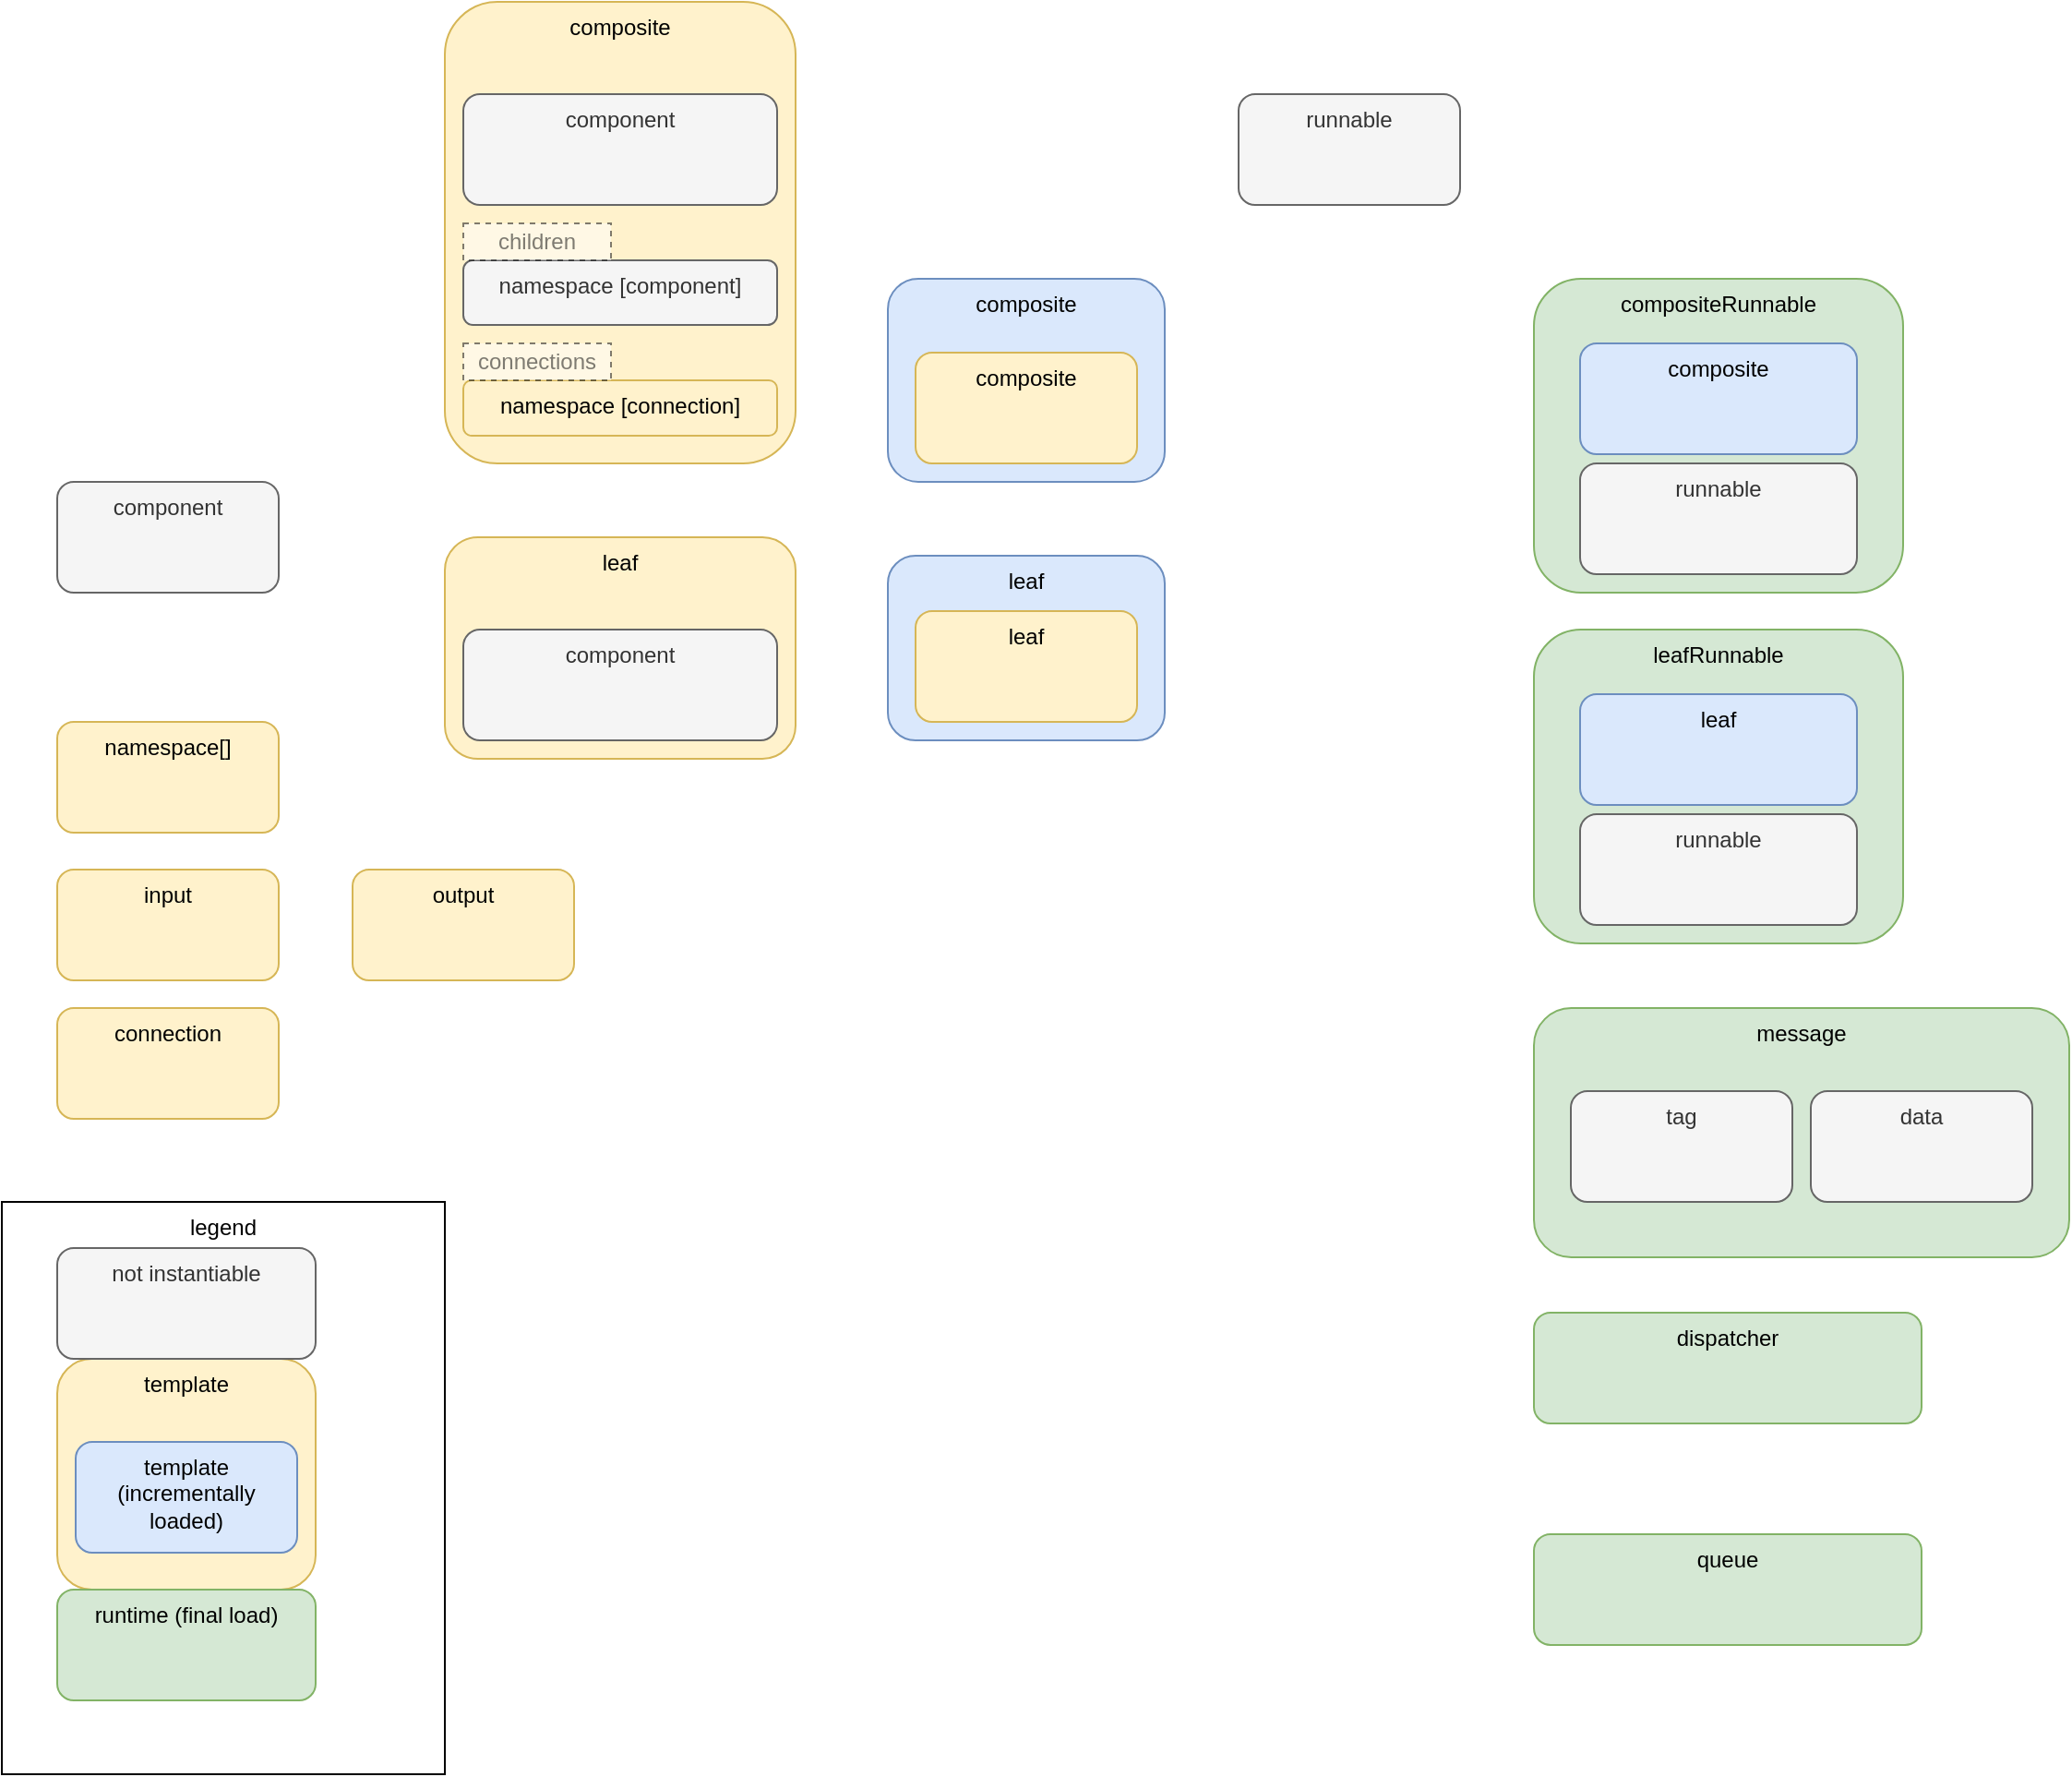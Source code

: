 <mxfile version="12.4.2" type="device" pages="5"><diagram name="types" id="TV8gB8Y-0XU9GIgG3RnO"><mxGraphModel dx="1273" dy="1572" grid="1" gridSize="10" guides="1" tooltips="1" connect="1" arrows="1" fold="1" page="1" pageScale="1" pageWidth="1100" pageHeight="850" math="0" shadow="0"><root><mxCell id="Gx7VUMgCzWDtGVzUCVPv-0"/><mxCell id="Gx7VUMgCzWDtGVzUCVPv-1" parent="Gx7VUMgCzWDtGVzUCVPv-0"/><mxCell id="Gx7VUMgCzWDtGVzUCVPv-38" value="legend" style="rounded=0;whiteSpace=wrap;html=1;verticalAlign=top;" vertex="1" parent="Gx7VUMgCzWDtGVzUCVPv-1"><mxGeometry x="130" y="460" width="240" height="310" as="geometry"/></mxCell><mxCell id="Gx7VUMgCzWDtGVzUCVPv-2" value="template" style="rounded=1;whiteSpace=wrap;html=1;fillColor=#fff2cc;strokeColor=#d6b656;verticalAlign=top;" vertex="1" parent="Gx7VUMgCzWDtGVzUCVPv-1"><mxGeometry x="160" y="545" width="140" height="125" as="geometry"/></mxCell><mxCell id="Gx7VUMgCzWDtGVzUCVPv-5" value="component" style="rounded=1;whiteSpace=wrap;html=1;fillColor=#f5f5f5;strokeColor=#666666;fontColor=#333333;verticalAlign=top;" vertex="1" parent="Gx7VUMgCzWDtGVzUCVPv-1"><mxGeometry x="160" y="70" width="120" height="60" as="geometry"/></mxCell><mxCell id="Gx7VUMgCzWDtGVzUCVPv-7" value="message" style="rounded=1;whiteSpace=wrap;html=1;fillColor=#d5e8d4;strokeColor=#82b366;verticalAlign=top;" vertex="1" parent="Gx7VUMgCzWDtGVzUCVPv-1"><mxGeometry x="960" y="355" width="290" height="135" as="geometry"/></mxCell><mxCell id="Gx7VUMgCzWDtGVzUCVPv-8" value="dispatcher" style="rounded=1;whiteSpace=wrap;html=1;fillColor=#d5e8d4;strokeColor=#82b366;verticalAlign=top;" vertex="1" parent="Gx7VUMgCzWDtGVzUCVPv-1"><mxGeometry x="960" y="520" width="210" height="60" as="geometry"/></mxCell><mxCell id="Gx7VUMgCzWDtGVzUCVPv-11" value="composite" style="rounded=1;whiteSpace=wrap;html=1;fillColor=#fff2cc;strokeColor=#d6b656;verticalAlign=top;" vertex="1" parent="Gx7VUMgCzWDtGVzUCVPv-1"><mxGeometry x="370" y="-190" width="190" height="250" as="geometry"/></mxCell><mxCell id="Gx7VUMgCzWDtGVzUCVPv-17" value="runnable" style="rounded=1;whiteSpace=wrap;html=1;fillColor=#f5f5f5;strokeColor=#666666;fontColor=#333333;verticalAlign=top;" vertex="1" parent="Gx7VUMgCzWDtGVzUCVPv-1"><mxGeometry x="800" y="-140" width="120" height="60" as="geometry"/></mxCell><mxCell id="Gx7VUMgCzWDtGVzUCVPv-18" value="compositeRunnable" style="rounded=1;whiteSpace=wrap;html=1;fillColor=#d5e8d4;strokeColor=#82b366;verticalAlign=top;" vertex="1" parent="Gx7VUMgCzWDtGVzUCVPv-1"><mxGeometry x="960" y="-40" width="200" height="170" as="geometry"/></mxCell><mxCell id="Gx7VUMgCzWDtGVzUCVPv-20" value="not instantiable" style="rounded=1;whiteSpace=wrap;html=1;fillColor=#f5f5f5;strokeColor=#666666;fontColor=#333333;verticalAlign=top;" vertex="1" parent="Gx7VUMgCzWDtGVzUCVPv-1"><mxGeometry x="160" y="485" width="140" height="60" as="geometry"/></mxCell><mxCell id="Gx7VUMgCzWDtGVzUCVPv-21" value="template (incrementally loaded)" style="rounded=1;whiteSpace=wrap;html=1;fillColor=#dae8fc;strokeColor=#6c8ebf;verticalAlign=top;" vertex="1" parent="Gx7VUMgCzWDtGVzUCVPv-1"><mxGeometry x="170" y="590" width="120" height="60" as="geometry"/></mxCell><mxCell id="Gx7VUMgCzWDtGVzUCVPv-22" value="runtime (final load)" style="rounded=1;whiteSpace=wrap;html=1;fillColor=#d5e8d4;strokeColor=#82b366;verticalAlign=top;" vertex="1" parent="Gx7VUMgCzWDtGVzUCVPv-1"><mxGeometry x="160" y="670" width="140" height="60" as="geometry"/></mxCell><mxCell id="Gx7VUMgCzWDtGVzUCVPv-23" value="composite" style="rounded=1;whiteSpace=wrap;html=1;fillColor=#dae8fc;strokeColor=#6c8ebf;verticalAlign=top;" vertex="1" parent="Gx7VUMgCzWDtGVzUCVPv-1"><mxGeometry x="610" y="-40" width="150" height="110" as="geometry"/></mxCell><mxCell id="Gx7VUMgCzWDtGVzUCVPv-24" value="leaf" style="rounded=1;whiteSpace=wrap;html=1;fillColor=#dae8fc;strokeColor=#6c8ebf;verticalAlign=top;" vertex="1" parent="Gx7VUMgCzWDtGVzUCVPv-1"><mxGeometry x="610" y="110" width="150" height="100" as="geometry"/></mxCell><mxCell id="Gx7VUMgCzWDtGVzUCVPv-25" value="queue" style="rounded=1;whiteSpace=wrap;html=1;fillColor=#d5e8d4;strokeColor=#82b366;verticalAlign=top;" vertex="1" parent="Gx7VUMgCzWDtGVzUCVPv-1"><mxGeometry x="960" y="640" width="210" height="60" as="geometry"/></mxCell><mxCell id="Gx7VUMgCzWDtGVzUCVPv-26" value="composite" style="rounded=1;whiteSpace=wrap;html=1;fillColor=#fff2cc;strokeColor=#d6b656;verticalAlign=top;" vertex="1" parent="Gx7VUMgCzWDtGVzUCVPv-1"><mxGeometry x="625" width="120" height="60" as="geometry"/></mxCell><mxCell id="Gx7VUMgCzWDtGVzUCVPv-27" value="leaf" style="rounded=1;whiteSpace=wrap;html=1;fillColor=#fff2cc;strokeColor=#d6b656;verticalAlign=top;" vertex="1" parent="Gx7VUMgCzWDtGVzUCVPv-1"><mxGeometry x="625" y="140" width="120" height="60" as="geometry"/></mxCell><mxCell id="Gx7VUMgCzWDtGVzUCVPv-29" value="runnable" style="rounded=1;whiteSpace=wrap;html=1;fillColor=#f5f5f5;strokeColor=#666666;fontColor=#333333;verticalAlign=top;" vertex="1" parent="Gx7VUMgCzWDtGVzUCVPv-1"><mxGeometry x="985" y="60" width="150" height="60" as="geometry"/></mxCell><mxCell id="Gx7VUMgCzWDtGVzUCVPv-30" value="composite" style="rounded=1;whiteSpace=wrap;html=1;fillColor=#dae8fc;strokeColor=#6c8ebf;verticalAlign=top;" vertex="1" parent="Gx7VUMgCzWDtGVzUCVPv-1"><mxGeometry x="985" y="-5" width="150" height="60" as="geometry"/></mxCell><mxCell id="Gx7VUMgCzWDtGVzUCVPv-31" value="leafRunnable" style="rounded=1;whiteSpace=wrap;html=1;fillColor=#d5e8d4;strokeColor=#82b366;verticalAlign=top;" vertex="1" parent="Gx7VUMgCzWDtGVzUCVPv-1"><mxGeometry x="960" y="150" width="200" height="170" as="geometry"/></mxCell><mxCell id="Gx7VUMgCzWDtGVzUCVPv-32" value="runnable" style="rounded=1;whiteSpace=wrap;html=1;fillColor=#f5f5f5;strokeColor=#666666;fontColor=#333333;verticalAlign=top;" vertex="1" parent="Gx7VUMgCzWDtGVzUCVPv-1"><mxGeometry x="985" y="250" width="150" height="60" as="geometry"/></mxCell><mxCell id="Gx7VUMgCzWDtGVzUCVPv-33" value="leaf" style="rounded=1;whiteSpace=wrap;html=1;fillColor=#dae8fc;strokeColor=#6c8ebf;verticalAlign=top;" vertex="1" parent="Gx7VUMgCzWDtGVzUCVPv-1"><mxGeometry x="985" y="185" width="150" height="60" as="geometry"/></mxCell><mxCell id="Gx7VUMgCzWDtGVzUCVPv-34" value="namespace [connection]" style="rounded=1;whiteSpace=wrap;html=1;fillColor=#fff2cc;strokeColor=#d6b656;shadow=0;strokeWidth=1;verticalAlign=top;" vertex="1" parent="Gx7VUMgCzWDtGVzUCVPv-1"><mxGeometry x="380" y="15" width="170" height="30" as="geometry"/></mxCell><mxCell id="Gx7VUMgCzWDtGVzUCVPv-36" value="leaf" style="rounded=1;whiteSpace=wrap;html=1;fillColor=#fff2cc;strokeColor=#d6b656;verticalAlign=top;" vertex="1" parent="Gx7VUMgCzWDtGVzUCVPv-1"><mxGeometry x="370" y="100" width="190" height="120" as="geometry"/></mxCell><mxCell id="Gx7VUMgCzWDtGVzUCVPv-37" value="component" style="rounded=1;whiteSpace=wrap;html=1;fillColor=#f5f5f5;strokeColor=#666666;fontColor=#333333;verticalAlign=top;" vertex="1" parent="Gx7VUMgCzWDtGVzUCVPv-1"><mxGeometry x="380" y="150" width="170" height="60" as="geometry"/></mxCell><mxCell id="Gx7VUMgCzWDtGVzUCVPv-39" value="namespace [component]" style="rounded=1;whiteSpace=wrap;html=1;fillColor=#f5f5f5;strokeColor=#666666;fontColor=#333333;shadow=0;strokeWidth=1;verticalAlign=top;" vertex="1" parent="Gx7VUMgCzWDtGVzUCVPv-1"><mxGeometry x="380" y="-50" width="170" height="35" as="geometry"/></mxCell><mxCell id="Gx7VUMgCzWDtGVzUCVPv-40" value="namespace[]" style="rounded=1;whiteSpace=wrap;html=1;fontStyle=0;fillColor=#fff2cc;strokeColor=#d6b656;verticalAlign=top;" vertex="1" parent="Gx7VUMgCzWDtGVzUCVPv-1"><mxGeometry x="160" y="200" width="120" height="60" as="geometry"/></mxCell><mxCell id="Gx7VUMgCzWDtGVzUCVPv-41" value="input" style="rounded=1;whiteSpace=wrap;html=1;fontStyle=0;fillColor=#fff2cc;strokeColor=#d6b656;verticalAlign=top;" vertex="1" parent="Gx7VUMgCzWDtGVzUCVPv-1"><mxGeometry x="160" y="280" width="120" height="60" as="geometry"/></mxCell><mxCell id="Gx7VUMgCzWDtGVzUCVPv-42" value="output" style="rounded=1;whiteSpace=wrap;html=1;fontStyle=0;fillColor=#fff2cc;strokeColor=#d6b656;verticalAlign=top;" vertex="1" parent="Gx7VUMgCzWDtGVzUCVPv-1"><mxGeometry x="320" y="280" width="120" height="60" as="geometry"/></mxCell><mxCell id="Gx7VUMgCzWDtGVzUCVPv-43" value="component" style="rounded=1;whiteSpace=wrap;html=1;fillColor=#f5f5f5;strokeColor=#666666;fontColor=#333333;shadow=0;strokeWidth=1;verticalAlign=top;" vertex="1" parent="Gx7VUMgCzWDtGVzUCVPv-1"><mxGeometry x="380" y="-140" width="170" height="60" as="geometry"/></mxCell><mxCell id="Gx7VUMgCzWDtGVzUCVPv-48" value="children" style="rounded=0;whiteSpace=wrap;html=1;shadow=0;strokeWidth=1;textOpacity=50;opacity=50;dashed=1;" vertex="1" parent="Gx7VUMgCzWDtGVzUCVPv-1"><mxGeometry x="380" y="-70" width="80" height="20" as="geometry"/></mxCell><mxCell id="Gx7VUMgCzWDtGVzUCVPv-49" value="connections" style="rounded=0;whiteSpace=wrap;html=1;shadow=0;strokeWidth=1;textOpacity=50;opacity=50;dashed=1;" vertex="1" parent="Gx7VUMgCzWDtGVzUCVPv-1"><mxGeometry x="380" y="-5" width="80" height="20" as="geometry"/></mxCell><mxCell id="Gx7VUMgCzWDtGVzUCVPv-52" value="tag" style="rounded=1;whiteSpace=wrap;html=1;fontStyle=0;fillColor=#f5f5f5;strokeColor=#666666;verticalAlign=top;fontColor=#333333;" vertex="1" parent="Gx7VUMgCzWDtGVzUCVPv-1"><mxGeometry x="980" y="400" width="120" height="60" as="geometry"/></mxCell><mxCell id="PrC3NAPU_5qWP-zudVYy-0" value="connection" style="rounded=1;whiteSpace=wrap;html=1;fontStyle=0;fillColor=#fff2cc;strokeColor=#d6b656;verticalAlign=top;" vertex="1" parent="Gx7VUMgCzWDtGVzUCVPv-1"><mxGeometry x="160" y="355" width="120" height="60" as="geometry"/></mxCell><mxCell id="56GxBl6eTWXjioK6hWi9-1" value="data" style="rounded=1;whiteSpace=wrap;html=1;fontStyle=0;fillColor=#f5f5f5;strokeColor=#666666;verticalAlign=top;fontColor=#333333;" vertex="1" parent="Gx7VUMgCzWDtGVzUCVPv-1"><mxGeometry x="1110" y="400" width="120" height="60" as="geometry"/></mxCell></root></mxGraphModel></diagram><diagram id="1lmIP83I01J-dPxpNrvS" name="operations"><mxGraphModel dx="1273" dy="722" grid="1" gridSize="10" guides="1" tooltips="1" connect="1" arrows="1" fold="1" page="1" pageScale="1" pageWidth="1100" pageHeight="850" math="0" shadow="0"><root><mxCell id="dPkcWSRbdFbG7IzJw_KP-0"/><mxCell id="dPkcWSRbdFbG7IzJw_KP-1" parent="dPkcWSRbdFbG7IzJw_KP-0"/><mxCell id="6_o6Cr03RS5VYIaWg521-0" value="dispatcher" style="rounded=1;whiteSpace=wrap;html=1;shadow=0;strokeWidth=1;opacity=50;verticalAlign=top;" vertex="1" parent="dPkcWSRbdFbG7IzJw_KP-1"><mxGeometry x="80" y="920" width="380" height="330" as="geometry"/></mxCell><mxCell id="P7vl8gZ-xFrgTytVVJTa-6" value="add connection to composite" style="rounded=1;whiteSpace=wrap;html=1;verticalAlign=top;" vertex="1" parent="dPkcWSRbdFbG7IzJw_KP-1"><mxGeometry x="70.75" y="270" width="899.25" height="450" as="geometry"/></mxCell><mxCell id="P7vl8gZ-xFrgTytVVJTa-7" style="edgeStyle=orthogonalEdgeStyle;rounded=0;orthogonalLoop=1;jettySize=auto;html=1;exitX=1;exitY=0.5;exitDx=0;exitDy=0;entryX=0;entryY=0.5;entryDx=0;entryDy=0;" edge="1" parent="dPkcWSRbdFbG7IzJw_KP-1" source="P7vl8gZ-xFrgTytVVJTa-8" target="P7vl8gZ-xFrgTytVVJTa-13"><mxGeometry relative="1" as="geometry"/></mxCell><mxCell id="P7vl8gZ-xFrgTytVVJTa-8" value="connection" style="ellipse;whiteSpace=wrap;html=1;aspect=fixed;fillColor=#d5e8d4;align=center;strokeColor=#82b366;textOpacity=50;" vertex="1" parent="dPkcWSRbdFbG7IzJw_KP-1"><mxGeometry x="60" y="375" width="30" height="30" as="geometry"/></mxCell><mxCell id="P7vl8gZ-xFrgTytVVJTa-10" value="check connection" style="rounded=1;whiteSpace=wrap;html=1;opacity=50;align=center;verticalAlign=top;" vertex="1" parent="dPkcWSRbdFbG7IzJw_KP-1"><mxGeometry x="187.5" y="310" width="324" height="180" as="geometry"/></mxCell><mxCell id="P7vl8gZ-xFrgTytVVJTa-11" value="connection design rule" style="rounded=1;whiteSpace=wrap;html=1;dashed=1;opacity=50;align=center;verticalAlign=middle;fillColor=#f8cecc;strokeColor=#b85450;" vertex="1" parent="dPkcWSRbdFbG7IzJw_KP-1"><mxGeometry x="265" y="352.5" width="169" height="107.5" as="geometry"/></mxCell><mxCell id="P7vl8gZ-xFrgTytVVJTa-12" style="edgeStyle=orthogonalEdgeStyle;rounded=0;orthogonalLoop=1;jettySize=auto;html=1;exitX=1;exitY=0.5;exitDx=0;exitDy=0;entryX=0;entryY=0.5;entryDx=0;entryDy=0;" edge="1" parent="dPkcWSRbdFbG7IzJw_KP-1" source="P7vl8gZ-xFrgTytVVJTa-13" target="P7vl8gZ-xFrgTytVVJTa-16"><mxGeometry relative="1" as="geometry"/></mxCell><mxCell id="P7vl8gZ-xFrgTytVVJTa-13" value="unchecked connection" style="ellipse;whiteSpace=wrap;html=1;aspect=fixed;fillColor=#d5e8d4;align=center;strokeColor=#82b366;textOpacity=50;" vertex="1" parent="dPkcWSRbdFbG7IzJw_KP-1"><mxGeometry x="180" y="375" width="30" height="30" as="geometry"/></mxCell><mxCell id="P7vl8gZ-xFrgTytVVJTa-34" style="edgeStyle=orthogonalEdgeStyle;rounded=0;orthogonalLoop=1;jettySize=auto;html=1;exitX=1;exitY=0.5;exitDx=0;exitDy=0;entryX=0;entryY=0.5;entryDx=0;entryDy=0;" edge="1" parent="dPkcWSRbdFbG7IzJw_KP-1" source="P7vl8gZ-xFrgTytVVJTa-15" target="P7vl8gZ-xFrgTytVVJTa-24"><mxGeometry relative="1" as="geometry"/></mxCell><mxCell id="P7vl8gZ-xFrgTytVVJTa-15" value="connection" style="ellipse;whiteSpace=wrap;html=1;aspect=fixed;fillColor=#fff2cc;align=center;strokeColor=#d6b656;textOpacity=50;" vertex="1" parent="dPkcWSRbdFbG7IzJw_KP-1"><mxGeometry x="491.5" y="410" width="30" height="30" as="geometry"/></mxCell><mxCell id="P7vl8gZ-xFrgTytVVJTa-16" value="unchecked connection" style="ellipse;whiteSpace=wrap;html=1;aspect=fixed;fillColor=#d5e8d4;align=center;strokeColor=#82b366;textOpacity=50;" vertex="1" parent="dPkcWSRbdFbG7IzJw_KP-1"><mxGeometry x="243.5" y="375" width="30" height="30" as="geometry"/></mxCell><mxCell id="P7vl8gZ-xFrgTytVVJTa-17" style="edgeStyle=orthogonalEdgeStyle;rounded=0;orthogonalLoop=1;jettySize=auto;html=1;exitX=1;exitY=0.5;exitDx=0;exitDy=0;entryX=0;entryY=0.5;entryDx=0;entryDy=0;" edge="1" parent="dPkcWSRbdFbG7IzJw_KP-1" source="P7vl8gZ-xFrgTytVVJTa-18" target="P7vl8gZ-xFrgTytVVJTa-15"><mxGeometry relative="1" as="geometry"/></mxCell><mxCell id="P7vl8gZ-xFrgTytVVJTa-18" value="connection" style="ellipse;whiteSpace=wrap;html=1;aspect=fixed;fillColor=#fff2cc;align=center;strokeColor=#d6b656;textOpacity=50;" vertex="1" parent="dPkcWSRbdFbG7IzJw_KP-1"><mxGeometry x="410" y="410" width="30" height="30" as="geometry"/></mxCell><mxCell id="P7vl8gZ-xFrgTytVVJTa-21" value="augment connections" style="rounded=1;whiteSpace=wrap;html=1;opacity=50;align=center;verticalAlign=top;" vertex="1" parent="dPkcWSRbdFbG7IzJw_KP-1"><mxGeometry x="577.5" y="530" width="309" height="170" as="geometry"/></mxCell><mxCell id="P7vl8gZ-xFrgTytVVJTa-22" value="composite:&quot;augment connections&quot;" style="rounded=1;whiteSpace=wrap;html=1;dashed=1;opacity=50;align=center;verticalAlign=middle;fillColor=#f8cecc;strokeColor=#b85450;" vertex="1" parent="dPkcWSRbdFbG7IzJw_KP-1"><mxGeometry x="649" y="560" width="169" height="110" as="geometry"/></mxCell><mxCell id="P7vl8gZ-xFrgTytVVJTa-23" style="edgeStyle=orthogonalEdgeStyle;rounded=0;orthogonalLoop=1;jettySize=auto;html=1;exitX=1;exitY=0.5;exitDx=0;exitDy=0;entryX=0;entryY=0.5;entryDx=0;entryDy=0;" edge="1" parent="dPkcWSRbdFbG7IzJw_KP-1" source="P7vl8gZ-xFrgTytVVJTa-24" target="P7vl8gZ-xFrgTytVVJTa-26"><mxGeometry relative="1" as="geometry"/></mxCell><mxCell id="P7vl8gZ-xFrgTytVVJTa-24" value="connection" style="ellipse;whiteSpace=wrap;html=1;aspect=fixed;fillColor=#d5e8d4;align=center;strokeColor=#82b366;textOpacity=50;" vertex="1" parent="dPkcWSRbdFbG7IzJw_KP-1"><mxGeometry x="570" y="572.5" width="30" height="30" as="geometry"/></mxCell><mxCell id="P7vl8gZ-xFrgTytVVJTa-26" value="connection" style="ellipse;whiteSpace=wrap;html=1;aspect=fixed;fillColor=#d5e8d4;align=center;strokeColor=#82b366;textOpacity=50;" vertex="1" parent="dPkcWSRbdFbG7IzJw_KP-1"><mxGeometry x="633.5" y="572.5" width="30" height="30" as="geometry"/></mxCell><mxCell id="P7vl8gZ-xFrgTytVVJTa-29" style="edgeStyle=orthogonalEdgeStyle;rounded=0;orthogonalLoop=1;jettySize=auto;html=1;exitX=1;exitY=0.5;exitDx=0;exitDy=0;entryX=0;entryY=0.5;entryDx=0;entryDy=0;" edge="1" parent="dPkcWSRbdFbG7IzJw_KP-1" source="P7vl8gZ-xFrgTytVVJTa-30" target="P7vl8gZ-xFrgTytVVJTa-31"><mxGeometry relative="1" as="geometry"/></mxCell><mxCell id="P7vl8gZ-xFrgTytVVJTa-30" value="composite" style="ellipse;whiteSpace=wrap;html=1;aspect=fixed;fillColor=#d5e8d4;align=center;strokeColor=#82b366;textOpacity=50;" vertex="1" parent="dPkcWSRbdFbG7IzJw_KP-1"><mxGeometry x="570" y="630" width="30" height="30" as="geometry"/></mxCell><mxCell id="P7vl8gZ-xFrgTytVVJTa-31" value="composite" style="ellipse;whiteSpace=wrap;html=1;aspect=fixed;fillColor=#d5e8d4;align=center;strokeColor=#82b366;textOpacity=50;" vertex="1" parent="dPkcWSRbdFbG7IzJw_KP-1"><mxGeometry x="633.5" y="630" width="30" height="30" as="geometry"/></mxCell><mxCell id="P7vl8gZ-xFrgTytVVJTa-33" style="edgeStyle=orthogonalEdgeStyle;orthogonalLoop=1;jettySize=auto;html=1;exitX=1;exitY=0.5;exitDx=0;exitDy=0;entryX=0;entryY=0.5;entryDx=0;entryDy=0;rounded=0;" edge="1" parent="dPkcWSRbdFbG7IzJw_KP-1" source="P7vl8gZ-xFrgTytVVJTa-32" target="P7vl8gZ-xFrgTytVVJTa-30"><mxGeometry relative="1" as="geometry"><Array as="points"><mxPoint x="110" y="645"/><mxPoint x="110" y="645"/></Array></mxGeometry></mxCell><mxCell id="P7vl8gZ-xFrgTytVVJTa-32" value="composite" style="ellipse;whiteSpace=wrap;html=1;aspect=fixed;fillColor=#d5e8d4;align=center;strokeColor=#82b366;textOpacity=50;" vertex="1" parent="dPkcWSRbdFbG7IzJw_KP-1"><mxGeometry x="60" y="630" width="30" height="30" as="geometry"/></mxCell><mxCell id="XE5vrb1nEfiAyxh4uJUv-9" style="edgeStyle=orthogonalEdgeStyle;rounded=0;orthogonalLoop=1;jettySize=auto;html=1;entryX=0;entryY=0.5;entryDx=0;entryDy=0;" edge="1" parent="dPkcWSRbdFbG7IzJw_KP-1" source="XE5vrb1nEfiAyxh4uJUv-0" target="XE5vrb1nEfiAyxh4uJUv-3"><mxGeometry relative="1" as="geometry"/></mxCell><mxCell id="XE5vrb1nEfiAyxh4uJUv-0" value="error" style="ellipse;whiteSpace=wrap;html=1;aspect=fixed;fillColor=#fff2cc;align=center;strokeColor=#d6b656;textOpacity=50;" vertex="1" parent="dPkcWSRbdFbG7IzJw_KP-1"><mxGeometry x="491.5" y="365" width="30" height="30" as="geometry"/></mxCell><mxCell id="XE5vrb1nEfiAyxh4uJUv-8" style="edgeStyle=orthogonalEdgeStyle;rounded=0;orthogonalLoop=1;jettySize=auto;html=1;exitX=1;exitY=0.5;exitDx=0;exitDy=0;entryX=0;entryY=0.5;entryDx=0;entryDy=0;" edge="1" parent="dPkcWSRbdFbG7IzJw_KP-1" source="XE5vrb1nEfiAyxh4uJUv-1" target="XE5vrb1nEfiAyxh4uJUv-0"><mxGeometry relative="1" as="geometry"/></mxCell><mxCell id="XE5vrb1nEfiAyxh4uJUv-1" value="error" style="ellipse;whiteSpace=wrap;html=1;aspect=fixed;fillColor=#fff2cc;align=center;strokeColor=#d6b656;textOpacity=50;" vertex="1" parent="dPkcWSRbdFbG7IzJw_KP-1"><mxGeometry x="410" y="365" width="30" height="30" as="geometry"/></mxCell><mxCell id="XE5vrb1nEfiAyxh4uJUv-3" value="error" style="ellipse;whiteSpace=wrap;html=1;aspect=fixed;fillColor=#fff2cc;align=center;strokeColor=#d6b656;textOpacity=50;" vertex="1" parent="dPkcWSRbdFbG7IzJw_KP-1"><mxGeometry x="950" y="365" width="30" height="30" as="geometry"/></mxCell><mxCell id="XE5vrb1nEfiAyxh4uJUv-14" style="edgeStyle=orthogonalEdgeStyle;rounded=0;orthogonalLoop=1;jettySize=auto;html=1;entryX=0;entryY=0.5;entryDx=0;entryDy=0;" edge="1" parent="dPkcWSRbdFbG7IzJw_KP-1" source="XE5vrb1nEfiAyxh4uJUv-10" target="XE5vrb1nEfiAyxh4uJUv-3"><mxGeometry relative="1" as="geometry"/></mxCell><mxCell id="XE5vrb1nEfiAyxh4uJUv-10" value="error" style="ellipse;whiteSpace=wrap;html=1;aspect=fixed;fillColor=#fff2cc;align=center;strokeColor=#d6b656;textOpacity=50;" vertex="1" parent="dPkcWSRbdFbG7IzJw_KP-1"><mxGeometry x="870" y="580" width="30" height="30" as="geometry"/></mxCell><mxCell id="XE5vrb1nEfiAyxh4uJUv-13" style="edgeStyle=orthogonalEdgeStyle;rounded=0;orthogonalLoop=1;jettySize=auto;html=1;exitX=1;exitY=0.5;exitDx=0;exitDy=0;" edge="1" parent="dPkcWSRbdFbG7IzJw_KP-1" source="XE5vrb1nEfiAyxh4uJUv-12" target="XE5vrb1nEfiAyxh4uJUv-10"><mxGeometry relative="1" as="geometry"/></mxCell><mxCell id="XE5vrb1nEfiAyxh4uJUv-12" value="error" style="ellipse;whiteSpace=wrap;html=1;aspect=fixed;fillColor=#fff2cc;align=center;strokeColor=#d6b656;textOpacity=50;" vertex="1" parent="dPkcWSRbdFbG7IzJw_KP-1"><mxGeometry x="800" y="580" width="30" height="30" as="geometry"/></mxCell><mxCell id="uw1CFusxGsEO0VrJ2Hl6-1" value="run1" style="rounded=1;whiteSpace=wrap;html=1;shadow=0;strokeWidth=1;opacity=50;verticalAlign=top;fillColor=#fff2cc;strokeColor=#d6b656;" vertex="1" parent="dPkcWSRbdFbG7IzJw_KP-1"><mxGeometry x="210" y="1130" width="120" height="80" as="geometry"/></mxCell><mxCell id="uw1CFusxGsEO0VrJ2Hl6-3" value="./c/run1/i/go" style="ellipse;whiteSpace=wrap;html=1;aspect=fixed;fillColor=#d5e8d4;align=center;strokeColor=#82b366;textOpacity=50;" vertex="1" parent="dPkcWSRbdFbG7IzJw_KP-1"><mxGeometry x="197.25" y="1155" width="30" height="30" as="geometry"/></mxCell><mxCell id="uw1CFusxGsEO0VrJ2Hl6-10" style="edgeStyle=orthogonalEdgeStyle;rounded=0;orthogonalLoop=1;jettySize=auto;html=1;exitX=1;exitY=0.5;exitDx=0;exitDy=0;entryX=0;entryY=0;entryDx=0;entryDy=0;" edge="1" parent="dPkcWSRbdFbG7IzJw_KP-1" source="uw1CFusxGsEO0VrJ2Hl6-5" target="uw1CFusxGsEO0VrJ2Hl6-3"><mxGeometry relative="1" as="geometry"><Array as="points"><mxPoint x="390" y="1170"/><mxPoint x="390" y="1110"/><mxPoint x="150" y="1110"/><mxPoint x="150" y="1159"/></Array></mxGeometry></mxCell><mxCell id="uw1CFusxGsEO0VrJ2Hl6-5" value="./c/run1/o/found" style="ellipse;whiteSpace=wrap;html=1;aspect=fixed;fillColor=#fff2cc;align=center;strokeColor=#d6b656;textOpacity=50;" vertex="1" parent="dPkcWSRbdFbG7IzJw_KP-1"><mxGeometry x="309.75" y="1155" width="30" height="30" as="geometry"/></mxCell><mxCell id="6_o6Cr03RS5VYIaWg521-7" style="edgeStyle=orthogonalEdgeStyle;rounded=0;orthogonalLoop=1;jettySize=auto;html=1;exitX=1;exitY=0.5;exitDx=0;exitDy=0;entryX=0;entryY=0.5;entryDx=0;entryDy=0;" edge="1" parent="dPkcWSRbdFbG7IzJw_KP-1" source="6_o6Cr03RS5VYIaWg521-1" target="6_o6Cr03RS5VYIaWg521-5"><mxGeometry relative="1" as="geometry"/></mxCell><mxCell id="6_o6Cr03RS5VYIaWg521-1" value="./i/top" style="ellipse;whiteSpace=wrap;html=1;aspect=fixed;fillColor=#d5e8d4;align=center;strokeColor=#82b366;textOpacity=50;" vertex="1" parent="dPkcWSRbdFbG7IzJw_KP-1"><mxGeometry x="70.75" y="1000" width="30" height="30" as="geometry"/></mxCell><mxCell id="6_o6Cr03RS5VYIaWg521-3" style="edgeStyle=orthogonalEdgeStyle;rounded=0;orthogonalLoop=1;jettySize=auto;html=1;exitX=1;exitY=0.5;exitDx=0;exitDy=0;entryX=0;entryY=0.5;entryDx=0;entryDy=0;" edge="1" parent="dPkcWSRbdFbG7IzJw_KP-1" source="6_o6Cr03RS5VYIaWg521-2" target="uw1CFusxGsEO0VrJ2Hl6-3"><mxGeometry relative="1" as="geometry"/></mxCell><mxCell id="6_o6Cr03RS5VYIaWg521-2" value="./i/run" style="ellipse;whiteSpace=wrap;html=1;aspect=fixed;fillColor=#d5e8d4;align=center;strokeColor=#82b366;textOpacity=50;" vertex="1" parent="dPkcWSRbdFbG7IzJw_KP-1"><mxGeometry x="71.75" y="1155" width="30" height="30" as="geometry"/></mxCell><mxCell id="6_o6Cr03RS5VYIaWg521-4" value="calculate component list" style="rounded=1;whiteSpace=wrap;html=1;shadow=0;strokeWidth=1;opacity=50;verticalAlign=top;fillColor=#f8cecc;strokeColor=#b85450;" vertex="1" parent="dPkcWSRbdFbG7IzJw_KP-1"><mxGeometry x="195.25" y="970" width="163.75" height="90" as="geometry"/></mxCell><mxCell id="6_o6Cr03RS5VYIaWg521-5" value="./1/i/top" style="ellipse;whiteSpace=wrap;html=1;aspect=fixed;fillColor=#d5e8d4;align=center;strokeColor=#82b366;textOpacity=50;" vertex="1" parent="dPkcWSRbdFbG7IzJw_KP-1"><mxGeometry x="180" y="1000" width="30" height="30" as="geometry"/></mxCell><mxCell id="6_o6Cr03RS5VYIaWg521-8" value="*./t/component" style="ellipse;whiteSpace=wrap;html=1;aspect=fixed;fillColor=#f5f5f5;align=center;strokeColor=#666666;textOpacity=50;fontColor=#333333;" vertex="1" parent="dPkcWSRbdFbG7IzJw_KP-1"><mxGeometry x="150" y="900" width="30" height="30" as="geometry"/></mxCell><mxCell id="6_o6Cr03RS5VYIaWg521-11" value="*./t/composite" style="ellipse;whiteSpace=wrap;html=1;aspect=fixed;fillColor=#f5f5f5;align=center;strokeColor=#666666;textOpacity=50;fontColor=#333333;" vertex="1" parent="dPkcWSRbdFbG7IzJw_KP-1"><mxGeometry x="359" y="900" width="30" height="30" as="geometry"/></mxCell><mxCell id="_3pvI7D3O7Uep-RD2Iwr-0" value="*./t/connection" style="ellipse;whiteSpace=wrap;html=1;aspect=fixed;fillColor=#f5f5f5;align=center;strokeColor=#666666;textOpacity=50;fontColor=#333333;" vertex="1" parent="dPkcWSRbdFbG7IzJw_KP-1"><mxGeometry x="60" y="510" width="30" height="30" as="geometry"/></mxCell><mxCell id="eEnY3wWzqmSvxUvzs0hX-0" value="&lt;div&gt;&lt;br&gt;&lt;/div&gt;&lt;div&gt;&lt;br&gt;&lt;/div&gt;&lt;div&gt;connection operation design rule {&lt;/div&gt;&lt;div&gt;&amp;nbsp; check ../:contains (./sender/component) &quot;valid sender for composite&quot;&lt;/div&gt;&lt;div&gt;&amp;nbsp; check ../:contains (./receiver/component) &quot;valid receiver for composite&quot;&lt;/div&gt;&lt;div&gt;&lt;br&gt;&lt;/div&gt;&lt;div&gt;&amp;nbsp; check ./sender:validSenderTag (./tag) &quot;valid sender tag&quot;&lt;/div&gt;&lt;div&gt;&amp;nbsp; check ./receiver:validReceiverTag (./tag) &quot;valid receiver tag&quot;&lt;/div&gt;&lt;div&gt;}&lt;/div&gt;" style="rounded=0;whiteSpace=wrap;html=1;shadow=0;strokeWidth=1;opacity=50;" vertex="1" parent="dPkcWSRbdFbG7IzJw_KP-1"><mxGeometry x="80" y="1320" width="430" height="240" as="geometry"/></mxCell><mxCell id="eEnY3wWzqmSvxUvzs0hX-1" value="&lt;div&gt;namespace operation augment &amp;lt; (name) {&lt;/div&gt;&lt;div&gt;&amp;nbsp; elsewhere&lt;/div&gt;&lt;div&gt;}&lt;/div&gt;" style="rounded=0;whiteSpace=wrap;html=1;shadow=0;strokeWidth=1;opacity=50;" vertex="1" parent="dPkcWSRbdFbG7IzJw_KP-1"><mxGeometry x="530" y="1320" width="430" height="240" as="geometry"/></mxCell><mxCell id="eEnY3wWzqmSvxUvzs0hX-4" value="&lt;div&gt;&amp;nbsp; method push (message)&lt;/div&gt;&lt;div&gt;&amp;nbsp; method pop &amp;gt;&amp;gt; message&lt;/div&gt;&lt;div&gt;&amp;nbsp; method isEmpty &amp;gt;&amp;gt; boolean&lt;/div&gt;" style="rounded=0;whiteSpace=wrap;html=1;shadow=0;strokeWidth=1;opacity=50;" vertex="1" parent="dPkcWSRbdFbG7IzJw_KP-1"><mxGeometry x="80" y="1580" width="430" height="240" as="geometry"/></mxCell><mxCell id="eEnY3wWzqmSvxUvzs0hX-7" value="runnable&lt;br&gt;&lt;div&gt;&lt;br&gt;&lt;/div&gt;&lt;div&gt;&amp;nbsp; method /busy &amp;gt;&amp;gt; boolean&lt;/div&gt;&lt;div&gt;&amp;nbsp; method /ready &amp;gt;&amp;gt; boolean&lt;/div&gt;&lt;div&gt;&lt;br&gt;&lt;/div&gt;&lt;div&gt;&amp;nbsp; method /popInputQueue &amp;gt;&amp;gt; message&lt;/div&gt;&lt;div&gt;&lt;br&gt;&lt;/div&gt;&lt;div&gt;&amp;nbsp; method [/iterateOutputs] &amp;gt;&amp;gt; message&lt;/div&gt;&lt;div&gt;&lt;br&gt;&lt;/div&gt;" style="rounded=0;whiteSpace=wrap;html=1;shadow=0;strokeWidth=1;opacity=50;" vertex="1" parent="dPkcWSRbdFbG7IzJw_KP-1"><mxGeometry x="530" y="1580" width="430" height="240" as="geometry"/></mxCell></root></mxGraphModel></diagram><diagram id="faGdL821JGipkhuvIZq-" name="operation hierarchy"><mxGraphModel dx="1273" dy="722" grid="1" gridSize="10" guides="1" tooltips="1" connect="1" arrows="1" fold="1" page="1" pageScale="1" pageWidth="1100" pageHeight="850" math="0" shadow="0"><root><mxCell id="IavQDq4RphXZbsT4Zq0m-0"/><mxCell id="IavQDq4RphXZbsT4Zq0m-1" parent="IavQDq4RphXZbsT4Zq0m-0"/><mxCell id="IavQDq4RphXZbsT4Zq0m-2" value="data" style="rounded=1;whiteSpace=wrap;html=1;shadow=0;strokeWidth=1;opacity=50;" vertex="1" parent="IavQDq4RphXZbsT4Zq0m-1"><mxGeometry x="320" y="120" width="120" height="60" as="geometry"/></mxCell><mxCell id="IavQDq4RphXZbsT4Zq0m-6" style="edgeStyle=orthogonalEdgeStyle;rounded=0;orthogonalLoop=1;jettySize=auto;html=1;entryX=0.25;entryY=1;entryDx=0;entryDy=0;" edge="1" parent="IavQDq4RphXZbsT4Zq0m-1" source="IavQDq4RphXZbsT4Zq0m-3" target="IavQDq4RphXZbsT4Zq0m-2"><mxGeometry relative="1" as="geometry"/></mxCell><mxCell id="IavQDq4RphXZbsT4Zq0m-3" value="set" style="rounded=1;whiteSpace=wrap;html=1;shadow=0;strokeWidth=1;opacity=50;" vertex="1" parent="IavQDq4RphXZbsT4Zq0m-1"><mxGeometry x="200" y="240" width="120" height="60" as="geometry"/></mxCell><mxCell id="IavQDq4RphXZbsT4Zq0m-8" style="edgeStyle=orthogonalEdgeStyle;rounded=0;orthogonalLoop=1;jettySize=auto;html=1;entryX=0.75;entryY=1;entryDx=0;entryDy=0;exitX=0.5;exitY=0;exitDx=0;exitDy=0;" edge="1" parent="IavQDq4RphXZbsT4Zq0m-1" source="IavQDq4RphXZbsT4Zq0m-4" target="IavQDq4RphXZbsT4Zq0m-2"><mxGeometry relative="1" as="geometry"/></mxCell><mxCell id="IavQDq4RphXZbsT4Zq0m-4" value="query" style="rounded=1;whiteSpace=wrap;html=1;shadow=0;strokeWidth=1;opacity=50;" vertex="1" parent="IavQDq4RphXZbsT4Zq0m-1"><mxGeometry x="480" y="240" width="120" height="60" as="geometry"/></mxCell><mxCell id="IavQDq4RphXZbsT4Zq0m-7" style="edgeStyle=orthogonalEdgeStyle;rounded=0;orthogonalLoop=1;jettySize=auto;html=1;exitX=0.5;exitY=0;exitDx=0;exitDy=0;entryX=0.5;entryY=1;entryDx=0;entryDy=0;" edge="1" parent="IavQDq4RphXZbsT4Zq0m-1" source="IavQDq4RphXZbsT4Zq0m-5" target="IavQDq4RphXZbsT4Zq0m-3"><mxGeometry relative="1" as="geometry"/></mxCell><mxCell id="IavQDq4RphXZbsT4Zq0m-5" value="verify" style="rounded=1;whiteSpace=wrap;html=1;shadow=0;strokeWidth=1;opacity=50;" vertex="1" parent="IavQDq4RphXZbsT4Zq0m-1"><mxGeometry x="120" y="360" width="120" height="60" as="geometry"/></mxCell></root></mxGraphModel></diagram><diagram id="n2uZS91VPBpaHIJssAfP" name="(ignore) types"><mxGraphModel dx="1273" dy="1572" grid="1" gridSize="10" guides="1" tooltips="1" connect="1" arrows="1" fold="1" page="1" pageScale="1" pageWidth="1100" pageHeight="850" math="0" shadow="0"><root><mxCell id="0"/><mxCell id="1" parent="0"/><mxCell id="Qwg-lIRON_1Q5Hf3On_R-19" value="template" style="rounded=1;whiteSpace=wrap;html=1;fillColor=#fff2cc;strokeColor=#d6b656;verticalAlign=top;" vertex="1" parent="1"><mxGeometry x="160" y="455" width="140" height="125" as="geometry"/></mxCell><mxCell id="Qwg-lIRON_1Q5Hf3On_R-7" style="edgeStyle=orthogonalEdgeStyle;orthogonalLoop=1;jettySize=auto;html=1;entryX=0;entryY=0.5;entryDx=0;entryDy=0;curved=1;" edge="1" parent="1" source="Qwg-lIRON_1Q5Hf3On_R-1" target="Qwg-lIRON_1Q5Hf3On_R-5"><mxGeometry relative="1" as="geometry"/></mxCell><mxCell id="Qwg-lIRON_1Q5Hf3On_R-8" style="edgeStyle=orthogonalEdgeStyle;orthogonalLoop=1;jettySize=auto;html=1;entryX=0;entryY=0.5;entryDx=0;entryDy=0;curved=1;" edge="1" parent="1" source="Qwg-lIRON_1Q5Hf3On_R-1" target="Qwg-lIRON_1Q5Hf3On_R-6"><mxGeometry relative="1" as="geometry"/></mxCell><mxCell id="Qwg-lIRON_1Q5Hf3On_R-1" value="component" style="rounded=1;whiteSpace=wrap;html=1;fillColor=#f5f5f5;strokeColor=#666666;fontColor=#333333;" vertex="1" parent="1"><mxGeometry x="160" y="70" width="170" height="60" as="geometry"/></mxCell><mxCell id="Qwg-lIRON_1Q5Hf3On_R-2" value="connection" style="rounded=1;whiteSpace=wrap;html=1;fontStyle=0;fillColor=#fff2cc;strokeColor=#d6b656;" vertex="1" parent="1"><mxGeometry x="160" y="240" width="120" height="60" as="geometry"/></mxCell><mxCell id="Qwg-lIRON_1Q5Hf3On_R-3" value="message" style="rounded=1;whiteSpace=wrap;html=1;fillColor=#d5e8d4;strokeColor=#82b366;" vertex="1" parent="1"><mxGeometry x="960" y="360" width="120" height="60" as="geometry"/></mxCell><mxCell id="Qwg-lIRON_1Q5Hf3On_R-4" value="dispatcher" style="rounded=1;whiteSpace=wrap;html=1;fillColor=#d5e8d4;strokeColor=#82b366;" vertex="1" parent="1"><mxGeometry x="960" y="560" width="120" height="60" as="geometry"/></mxCell><mxCell id="Qwg-lIRON_1Q5Hf3On_R-22" style="edgeStyle=orthogonalEdgeStyle;curved=1;orthogonalLoop=1;jettySize=auto;html=1;entryX=0;entryY=0.25;entryDx=0;entryDy=0;exitX=1;exitY=0.5;exitDx=0;exitDy=0;" edge="1" parent="1" source="Qwg-lIRON_1Q5Hf3On_R-24" target="Qwg-lIRON_1Q5Hf3On_R-10"><mxGeometry relative="1" as="geometry"/></mxCell><mxCell id="Qwg-lIRON_1Q5Hf3On_R-26" style="edgeStyle=orthogonalEdgeStyle;curved=1;orthogonalLoop=1;jettySize=auto;html=1;exitX=1;exitY=0.5;exitDx=0;exitDy=0;entryX=0;entryY=0.5;entryDx=0;entryDy=0;" edge="1" parent="1" source="Qwg-lIRON_1Q5Hf3On_R-5" target="Qwg-lIRON_1Q5Hf3On_R-24"><mxGeometry relative="1" as="geometry"/></mxCell><mxCell id="Qwg-lIRON_1Q5Hf3On_R-5" value="composite" style="rounded=1;whiteSpace=wrap;html=1;fillColor=#fff2cc;strokeColor=#d6b656;" vertex="1" parent="1"><mxGeometry x="450" y="20" width="120" height="60" as="geometry"/></mxCell><mxCell id="Qwg-lIRON_1Q5Hf3On_R-23" style="edgeStyle=orthogonalEdgeStyle;curved=1;orthogonalLoop=1;jettySize=auto;html=1;entryX=0;entryY=0.25;entryDx=0;entryDy=0;exitX=1;exitY=0.5;exitDx=0;exitDy=0;" edge="1" parent="1" source="Qwg-lIRON_1Q5Hf3On_R-25" target="Qwg-lIRON_1Q5Hf3On_R-11"><mxGeometry relative="1" as="geometry"/></mxCell><mxCell id="Qwg-lIRON_1Q5Hf3On_R-27" style="edgeStyle=orthogonalEdgeStyle;curved=1;orthogonalLoop=1;jettySize=auto;html=1;entryX=0;entryY=0.5;entryDx=0;entryDy=0;" edge="1" parent="1" source="Qwg-lIRON_1Q5Hf3On_R-6" target="Qwg-lIRON_1Q5Hf3On_R-25"><mxGeometry relative="1" as="geometry"/></mxCell><mxCell id="Qwg-lIRON_1Q5Hf3On_R-6" value="leafTemplate" style="rounded=1;whiteSpace=wrap;html=1;fillColor=#fff2cc;strokeColor=#d6b656;" vertex="1" parent="1"><mxGeometry x="450" y="120" width="120" height="60" as="geometry"/></mxCell><mxCell id="Qwg-lIRON_1Q5Hf3On_R-16" style="edgeStyle=orthogonalEdgeStyle;curved=1;orthogonalLoop=1;jettySize=auto;html=1;entryX=0;entryY=0.75;entryDx=0;entryDy=0;" edge="1" parent="1" source="Qwg-lIRON_1Q5Hf3On_R-9" target="Qwg-lIRON_1Q5Hf3On_R-11"><mxGeometry relative="1" as="geometry"/></mxCell><mxCell id="Qwg-lIRON_1Q5Hf3On_R-17" style="edgeStyle=orthogonalEdgeStyle;curved=1;orthogonalLoop=1;jettySize=auto;html=1;entryX=0;entryY=0.75;entryDx=0;entryDy=0;" edge="1" parent="1" source="Qwg-lIRON_1Q5Hf3On_R-9" target="Qwg-lIRON_1Q5Hf3On_R-10"><mxGeometry relative="1" as="geometry"/></mxCell><mxCell id="Qwg-lIRON_1Q5Hf3On_R-9" value="runnable" style="rounded=1;whiteSpace=wrap;html=1;fillColor=#f5f5f5;strokeColor=#666666;fontColor=#333333;" vertex="1" parent="1"><mxGeometry x="670" y="-60" width="120" height="60" as="geometry"/></mxCell><mxCell id="Qwg-lIRON_1Q5Hf3On_R-10" value="compositeRunnable" style="rounded=1;whiteSpace=wrap;html=1;fillColor=#d5e8d4;strokeColor=#82b366;" vertex="1" parent="1"><mxGeometry x="960" y="80" width="120" height="60" as="geometry"/></mxCell><mxCell id="Qwg-lIRON_1Q5Hf3On_R-11" value="leafRunnable" style="rounded=1;whiteSpace=wrap;html=1;fillColor=#d5e8d4;strokeColor=#82b366;" vertex="1" parent="1"><mxGeometry x="960" y="180" width="120" height="60" as="geometry"/></mxCell><mxCell id="Qwg-lIRON_1Q5Hf3On_R-18" value="not instantiable" style="rounded=1;whiteSpace=wrap;html=1;fillColor=#f5f5f5;strokeColor=#666666;fontColor=#333333;" vertex="1" parent="1"><mxGeometry x="160" y="395" width="120" height="60" as="geometry"/></mxCell><mxCell id="Qwg-lIRON_1Q5Hf3On_R-20" value="incremental load" style="rounded=1;whiteSpace=wrap;html=1;fillColor=#dae8fc;strokeColor=#6c8ebf;" vertex="1" parent="1"><mxGeometry x="170" y="500" width="120" height="60" as="geometry"/></mxCell><mxCell id="Qwg-lIRON_1Q5Hf3On_R-21" value="runtime (final load)" style="rounded=1;whiteSpace=wrap;html=1;fillColor=#d5e8d4;strokeColor=#82b366;" vertex="1" parent="1"><mxGeometry x="160" y="580" width="120" height="60" as="geometry"/></mxCell><mxCell id="Qwg-lIRON_1Q5Hf3On_R-24" value="composite" style="rounded=1;whiteSpace=wrap;html=1;fillColor=#dae8fc;strokeColor=#6c8ebf;" vertex="1" parent="1"><mxGeometry x="640" y="50" width="120" height="60" as="geometry"/></mxCell><mxCell id="Qwg-lIRON_1Q5Hf3On_R-25" value="leaf" style="rounded=1;whiteSpace=wrap;html=1;fillColor=#dae8fc;strokeColor=#6c8ebf;" vertex="1" parent="1"><mxGeometry x="640" y="150" width="120" height="60" as="geometry"/></mxCell><mxCell id="Qwg-lIRON_1Q5Hf3On_R-28" value="queue" style="rounded=1;whiteSpace=wrap;html=1;fillColor=#d5e8d4;strokeColor=#82b366;" vertex="1" parent="1"><mxGeometry x="960" y="680" width="120" height="60" as="geometry"/></mxCell></root></mxGraphModel></diagram><diagram id="Gup_e63rbwWkW9AkSMDx" name="(ignore)"><mxGraphModel dx="1273" dy="-128" grid="1" gridSize="10" guides="1" tooltips="1" connect="1" arrows="1" fold="1" page="1" pageScale="1" pageWidth="1100" pageHeight="850" math="0" shadow="0"><root><mxCell id="E4mnx8VSDS-8ar_2hDHa-0"/><mxCell id="E4mnx8VSDS-8ar_2hDHa-1" parent="E4mnx8VSDS-8ar_2hDHa-0"/><mxCell id="E4mnx8VSDS-8ar_2hDHa-2" value="dispatcher" style="rounded=1;whiteSpace=wrap;html=1;shadow=0;strokeWidth=1;opacity=50;verticalAlign=top;" vertex="1" parent="E4mnx8VSDS-8ar_2hDHa-1"><mxGeometry x="90" y="900" width="460" height="330" as="geometry"/></mxCell><mxCell id="E4mnx8VSDS-8ar_2hDHa-3" value="dispatcher" style="rounded=1;whiteSpace=wrap;html=1;shadow=0;strokeWidth=1;opacity=50;verticalAlign=top;" vertex="1" parent="E4mnx8VSDS-8ar_2hDHa-1"><mxGeometry x="200" y="1050" width="300" height="160" as="geometry"/></mxCell><mxCell id="E4mnx8VSDS-8ar_2hDHa-4" value="run1" style="rounded=1;whiteSpace=wrap;html=1;shadow=0;strokeWidth=1;opacity=50;verticalAlign=top;fillColor=#fff2cc;strokeColor=#d6b656;" vertex="1" parent="E4mnx8VSDS-8ar_2hDHa-1"><mxGeometry x="300" y="1110" width="120" height="80" as="geometry"/></mxCell><mxCell id="E4mnx8VSDS-8ar_2hDHa-5" value="./c/run1/i/go" style="ellipse;whiteSpace=wrap;html=1;aspect=fixed;fillColor=#d5e8d4;align=center;strokeColor=#82b366;textOpacity=50;" vertex="1" parent="E4mnx8VSDS-8ar_2hDHa-1"><mxGeometry x="287.25" y="1135" width="30" height="30" as="geometry"/></mxCell><mxCell id="E4mnx8VSDS-8ar_2hDHa-6" style="edgeStyle=orthogonalEdgeStyle;rounded=0;orthogonalLoop=1;jettySize=auto;html=1;exitX=1;exitY=0.5;exitDx=0;exitDy=0;entryX=0;entryY=0;entryDx=0;entryDy=0;" edge="1" parent="E4mnx8VSDS-8ar_2hDHa-1" source="E4mnx8VSDS-8ar_2hDHa-7" target="E4mnx8VSDS-8ar_2hDHa-5"><mxGeometry relative="1" as="geometry"><Array as="points"><mxPoint x="449.75" y="1150"/><mxPoint x="449.75" y="1090"/><mxPoint x="259.75" y="1090"/><mxPoint x="259.75" y="1139"/></Array></mxGeometry></mxCell><mxCell id="E4mnx8VSDS-8ar_2hDHa-7" value="./c/run1/o/found" style="ellipse;whiteSpace=wrap;html=1;aspect=fixed;fillColor=#fff2cc;align=center;strokeColor=#d6b656;textOpacity=50;" vertex="1" parent="E4mnx8VSDS-8ar_2hDHa-1"><mxGeometry x="399.75" y="1135" width="30" height="30" as="geometry"/></mxCell><mxCell id="E4mnx8VSDS-8ar_2hDHa-8" style="edgeStyle=orthogonalEdgeStyle;rounded=0;orthogonalLoop=1;jettySize=auto;html=1;exitX=1;exitY=0.5;exitDx=0;exitDy=0;entryX=0;entryY=0.5;entryDx=0;entryDy=0;" edge="1" parent="E4mnx8VSDS-8ar_2hDHa-1" source="E4mnx8VSDS-8ar_2hDHa-9" target="E4mnx8VSDS-8ar_2hDHa-13"><mxGeometry relative="1" as="geometry"/></mxCell><mxCell id="E4mnx8VSDS-8ar_2hDHa-9" value="./i/top" style="ellipse;whiteSpace=wrap;html=1;aspect=fixed;fillColor=#d5e8d4;align=center;strokeColor=#82b366;textOpacity=50;" vertex="1" parent="E4mnx8VSDS-8ar_2hDHa-1"><mxGeometry x="80.75" y="980" width="30" height="30" as="geometry"/></mxCell><mxCell id="E4mnx8VSDS-8ar_2hDHa-10" style="edgeStyle=orthogonalEdgeStyle;rounded=0;orthogonalLoop=1;jettySize=auto;html=1;exitX=1;exitY=0.5;exitDx=0;exitDy=0;entryX=0;entryY=0.5;entryDx=0;entryDy=0;" edge="1" parent="E4mnx8VSDS-8ar_2hDHa-1" source="E4mnx8VSDS-8ar_2hDHa-11" target="E4mnx8VSDS-8ar_2hDHa-19"><mxGeometry relative="1" as="geometry"/></mxCell><mxCell id="E4mnx8VSDS-8ar_2hDHa-11" value="./i/run" style="ellipse;whiteSpace=wrap;html=1;aspect=fixed;fillColor=#d5e8d4;align=center;strokeColor=#82b366;textOpacity=50;" vertex="1" parent="E4mnx8VSDS-8ar_2hDHa-1"><mxGeometry x="81.75" y="1135" width="30" height="30" as="geometry"/></mxCell><mxCell id="E4mnx8VSDS-8ar_2hDHa-12" value="create component list" style="rounded=1;whiteSpace=wrap;html=1;shadow=0;strokeWidth=1;opacity=50;verticalAlign=top;fillColor=#f8cecc;strokeColor=#b85450;" vertex="1" parent="E4mnx8VSDS-8ar_2hDHa-1"><mxGeometry x="285.25" y="950" width="163.75" height="90" as="geometry"/></mxCell><mxCell id="E4mnx8VSDS-8ar_2hDHa-13" value="./1/i/top" style="ellipse;whiteSpace=wrap;html=1;aspect=fixed;fillColor=#d5e8d4;align=center;strokeColor=#82b366;textOpacity=50;" vertex="1" parent="E4mnx8VSDS-8ar_2hDHa-1"><mxGeometry x="270" y="980" width="30" height="30" as="geometry"/></mxCell><mxCell id="E4mnx8VSDS-8ar_2hDHa-14" value="*./t/component" style="ellipse;whiteSpace=wrap;html=1;aspect=fixed;fillColor=#f5f5f5;align=center;strokeColor=#666666;textOpacity=50;fontColor=#333333;" vertex="1" parent="E4mnx8VSDS-8ar_2hDHa-1"><mxGeometry x="150" y="880" width="30" height="30" as="geometry"/></mxCell><mxCell id="E4mnx8VSDS-8ar_2hDHa-15" style="edgeStyle=orthogonalEdgeStyle;rounded=0;orthogonalLoop=1;jettySize=auto;html=1;exitX=1;exitY=0.5;exitDx=0;exitDy=0;" edge="1" parent="E4mnx8VSDS-8ar_2hDHa-1" source="E4mnx8VSDS-8ar_2hDHa-16" target="E4mnx8VSDS-8ar_2hDHa-17"><mxGeometry relative="1" as="geometry"/></mxCell><mxCell id="E4mnx8VSDS-8ar_2hDHa-16" value="./t/composite" style="ellipse;whiteSpace=wrap;html=1;aspect=fixed;fillColor=#f5f5f5;align=center;strokeColor=#666666;textOpacity=50;fontColor=#333333;" vertex="1" parent="E4mnx8VSDS-8ar_2hDHa-1"><mxGeometry x="80" y="1070" width="30" height="30" as="geometry"/></mxCell><mxCell id="E4mnx8VSDS-8ar_2hDHa-17" value="*./t/composite" style="ellipse;whiteSpace=wrap;html=1;aspect=fixed;fillColor=#f5f5f5;align=center;strokeColor=#666666;textOpacity=50;fontColor=#333333;" vertex="1" parent="E4mnx8VSDS-8ar_2hDHa-1"><mxGeometry x="190" y="1070" width="30" height="30" as="geometry"/></mxCell><mxCell id="E4mnx8VSDS-8ar_2hDHa-18" style="edgeStyle=orthogonalEdgeStyle;rounded=0;orthogonalLoop=1;jettySize=auto;html=1;exitX=1;exitY=0.5;exitDx=0;exitDy=0;entryX=0;entryY=0.5;entryDx=0;entryDy=0;" edge="1" parent="E4mnx8VSDS-8ar_2hDHa-1" source="E4mnx8VSDS-8ar_2hDHa-19" target="E4mnx8VSDS-8ar_2hDHa-5"><mxGeometry relative="1" as="geometry"/></mxCell><mxCell id="E4mnx8VSDS-8ar_2hDHa-19" value="./c/run1/i/go" style="ellipse;whiteSpace=wrap;html=1;aspect=fixed;fillColor=#d5e8d4;align=center;strokeColor=#82b366;textOpacity=50;" vertex="1" parent="E4mnx8VSDS-8ar_2hDHa-1"><mxGeometry x="190" y="1135" width="30" height="30" as="geometry"/></mxCell></root></mxGraphModel></diagram></mxfile>